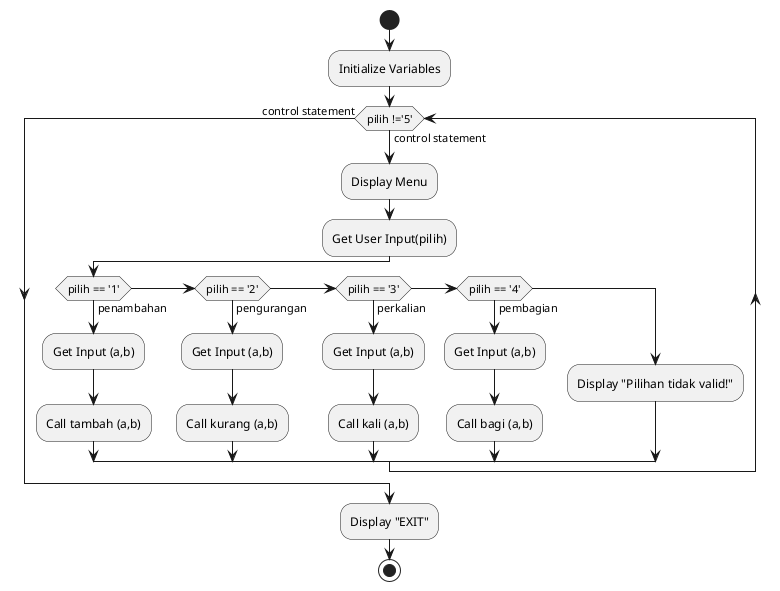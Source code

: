 @startuml  
start
:Initialize Variables;
while (pilih !='5') is (control statement)
        :Display Menu;
        :Get User Input(pilih);
        if (pilih == '1') then (penambahan)
                :Get Input (a,b);
                :Call tambah (a,b);
        else if (pilih == '2') then (pengurangan)
                :Get Input (a,b);
                :Call kurang (a,b);
        else if (pilih == '3') then (perkalian)
                :Get Input (a,b);
                :Call kali (a,b);
        else if (pilih == '4') then (pembagian)
                :Get Input (a,b);
                :Call bagi (a,b);
        else
                :Display "Pilihan tidak valid!";
        endif
endwhile (control statement)
:Display "EXIT";
stop

@enduml